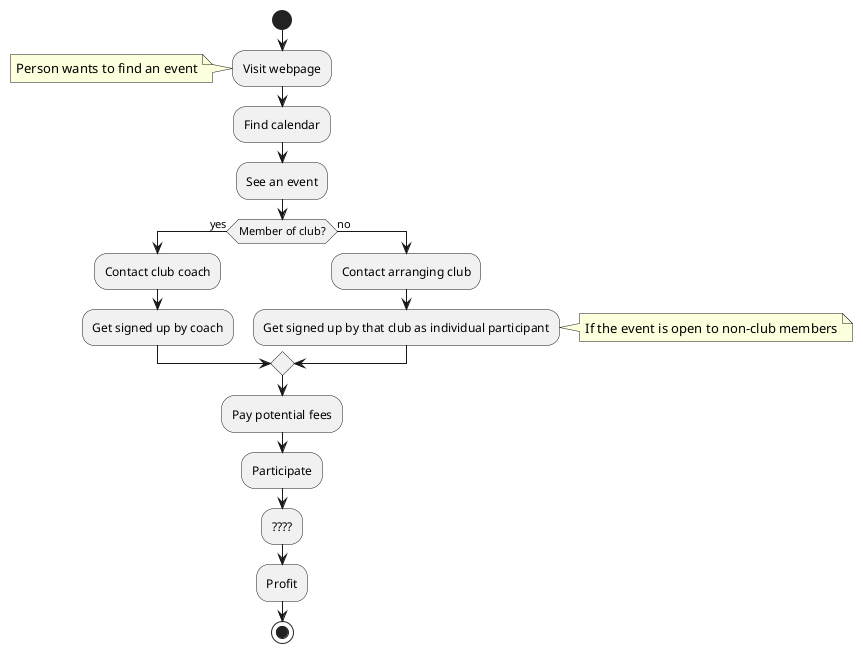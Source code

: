 @startuml
start
:Visit webpage;
note left: Person wants to find an event
:Find calendar;
:See an event;
if (Member of club?) then (yes)
    :Contact club coach;
    :Get signed up by coach;
else (no)
    :Contact arranging club;
    :Get signed up by that club as individual participant;
note right: If the event is open to non-club members
endif
:Pay potential fees;
:Participate;
:????;
:Profit;
stop
@enduml